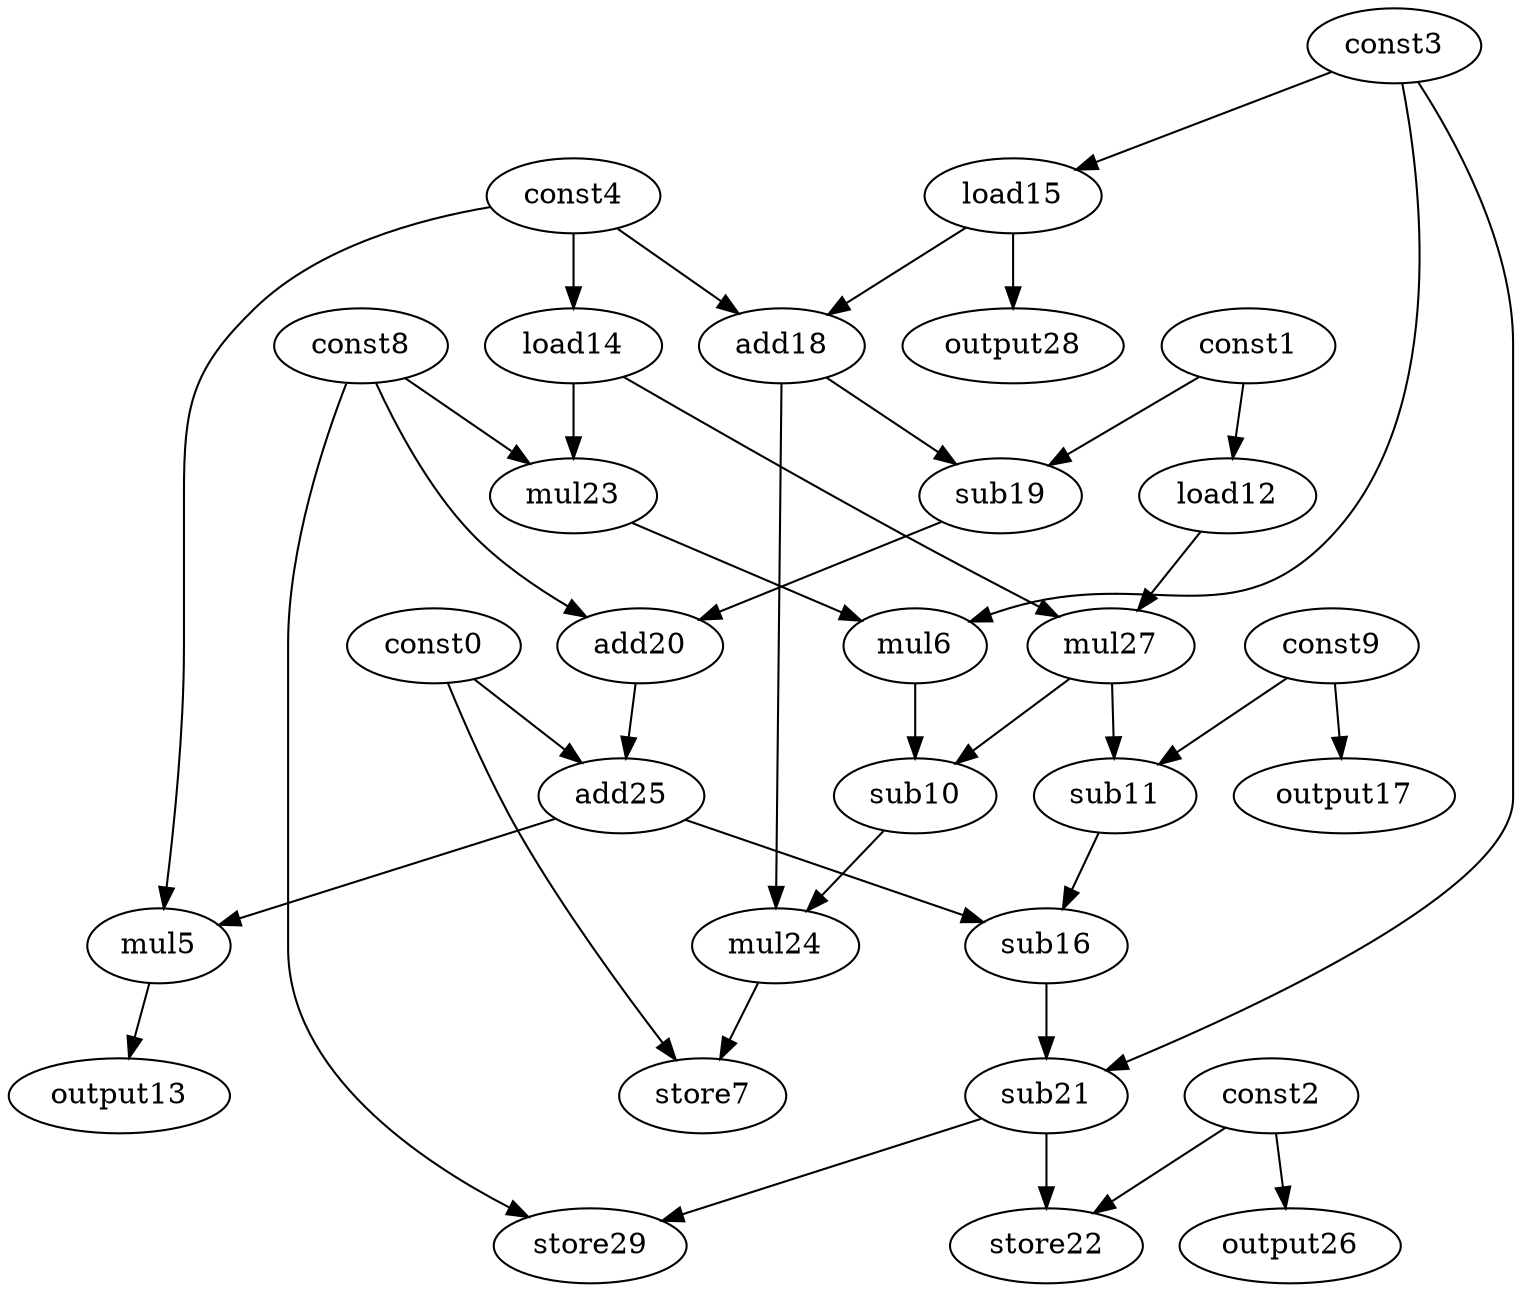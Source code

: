 digraph G { 
const0[opcode=const]; 
const1[opcode=const]; 
const2[opcode=const]; 
const3[opcode=const]; 
const4[opcode=const]; 
mul5[opcode=mul]; 
mul6[opcode=mul]; 
store7[opcode=store]; 
const8[opcode=const]; 
const9[opcode=const]; 
sub10[opcode=sub]; 
sub11[opcode=sub]; 
load12[opcode=load]; 
output13[opcode=output]; 
load14[opcode=load]; 
load15[opcode=load]; 
sub16[opcode=sub]; 
output17[opcode=output]; 
add18[opcode=add]; 
sub19[opcode=sub]; 
add20[opcode=add]; 
sub21[opcode=sub]; 
store22[opcode=store]; 
mul23[opcode=mul]; 
mul24[opcode=mul]; 
add25[opcode=add]; 
output26[opcode=output]; 
mul27[opcode=mul]; 
output28[opcode=output]; 
store29[opcode=store]; 
const1->load12[operand=0];
const4->load14[operand=0];
const3->load15[operand=0];
const9->output17[operand=0];
const2->output26[operand=0];
const4->add18[operand=0];
load15->add18[operand=1];
const8->mul23[operand=0];
load14->mul23[operand=1];
load12->mul27[operand=0];
load14->mul27[operand=1];
load15->output28[operand=0];
const3->mul6[operand=0];
mul23->mul6[operand=1];
const9->sub11[operand=0];
mul27->sub11[operand=1];
const1->sub19[operand=0];
add18->sub19[operand=1];
mul27->sub10[operand=0];
mul6->sub10[operand=1];
const8->add20[operand=0];
sub19->add20[operand=1];
add18->mul24[operand=0];
sub10->mul24[operand=1];
const0->add25[operand=0];
add20->add25[operand=1];
add25->mul5[operand=0];
const4->mul5[operand=1];
mul24->store7[operand=0];
const0->store7[operand=1];
add25->sub16[operand=0];
sub11->sub16[operand=1];
mul5->output13[operand=0];
sub16->sub21[operand=0];
const3->sub21[operand=1];
const2->store22[operand=0];
sub21->store22[operand=1];
const8->store29[operand=0];
sub21->store29[operand=1];
}
